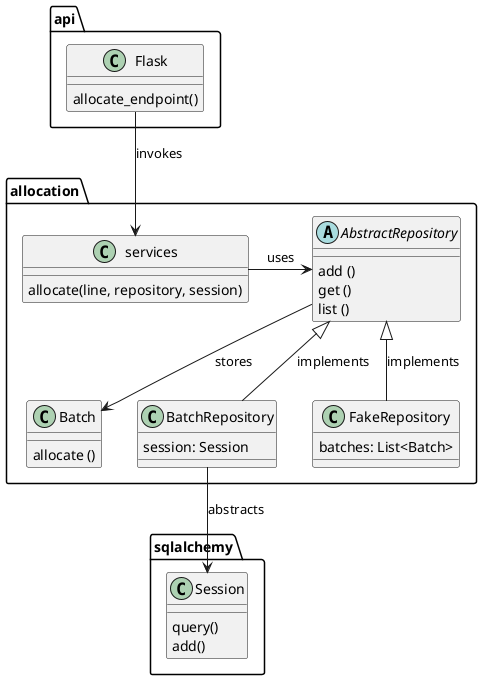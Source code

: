 @startuml

package api {

  class Flask {
    allocate_endpoint()
  }
}

package sqlalchemy {
  class Session {
    query()
    add()
  }
}

package allocation {

  class services {
    allocate(line, repository, session)
  }

  class Batch {
    allocate ()
  }

  abstract class AbstractRepository {
    add ()
    get ()
    list ()
  }

  class BatchRepository {
    session: Session
  }

  class FakeRepository {
    batches: List<Batch>
  }
}

services -> AbstractRepository: uses

AbstractRepository <|-- FakeRepository : implements
AbstractRepository <|-- BatchRepository : implements
AbstractRepository --> Batch : stores
Flask --> services : invokes

BatchRepository --> Session : abstracts
@enduml